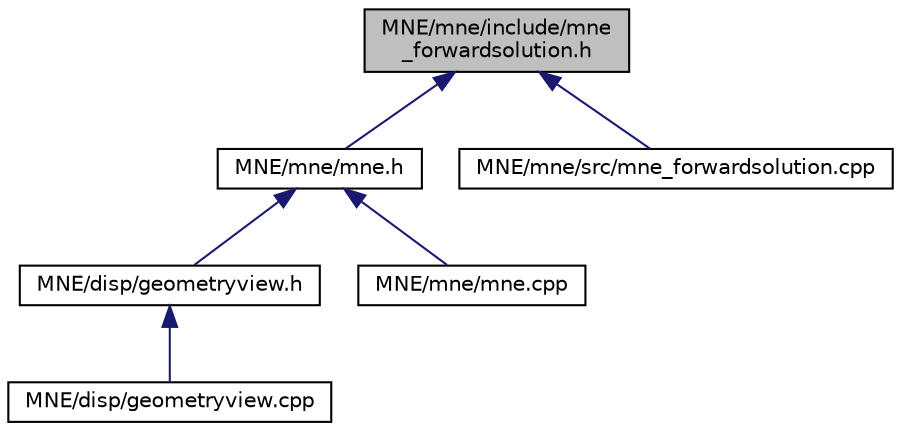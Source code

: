 digraph "MNE/mne/include/mne_forwardsolution.h"
{
  edge [fontname="Helvetica",fontsize="10",labelfontname="Helvetica",labelfontsize="10"];
  node [fontname="Helvetica",fontsize="10",shape=record];
  Node1 [label="MNE/mne/include/mne\l_forwardsolution.h",height=0.2,width=0.4,color="black", fillcolor="grey75", style="filled" fontcolor="black"];
  Node1 -> Node2 [dir="back",color="midnightblue",fontsize="10",style="solid",fontname="Helvetica"];
  Node2 [label="MNE/mne/mne.h",height=0.2,width=0.4,color="black", fillcolor="white", style="filled",URL="$mne_8h.html",tooltip="ToDo Documentation..."];
  Node2 -> Node3 [dir="back",color="midnightblue",fontsize="10",style="solid",fontname="Helvetica"];
  Node3 [label="MNE/disp/geometryview.h",height=0.2,width=0.4,color="black", fillcolor="white", style="filled",URL="$geometryview_8h.html",tooltip="ToDo Documentation..."];
  Node3 -> Node4 [dir="back",color="midnightblue",fontsize="10",style="solid",fontname="Helvetica"];
  Node4 [label="MNE/disp/geometryview.cpp",height=0.2,width=0.4,color="black", fillcolor="white", style="filled",URL="$geometryview_8cpp.html",tooltip="ToDo Documentation..."];
  Node2 -> Node5 [dir="back",color="midnightblue",fontsize="10",style="solid",fontname="Helvetica"];
  Node5 [label="MNE/mne/mne.cpp",height=0.2,width=0.4,color="black", fillcolor="white", style="filled",URL="$mne_8cpp.html",tooltip="ToDo Documentation..."];
  Node1 -> Node6 [dir="back",color="midnightblue",fontsize="10",style="solid",fontname="Helvetica"];
  Node6 [label="MNE/mne/src/mne_forwardsolution.cpp",height=0.2,width=0.4,color="black", fillcolor="white", style="filled",URL="$mne__forwardsolution_8cpp.html",tooltip="ToDo Documentation..."];
}
